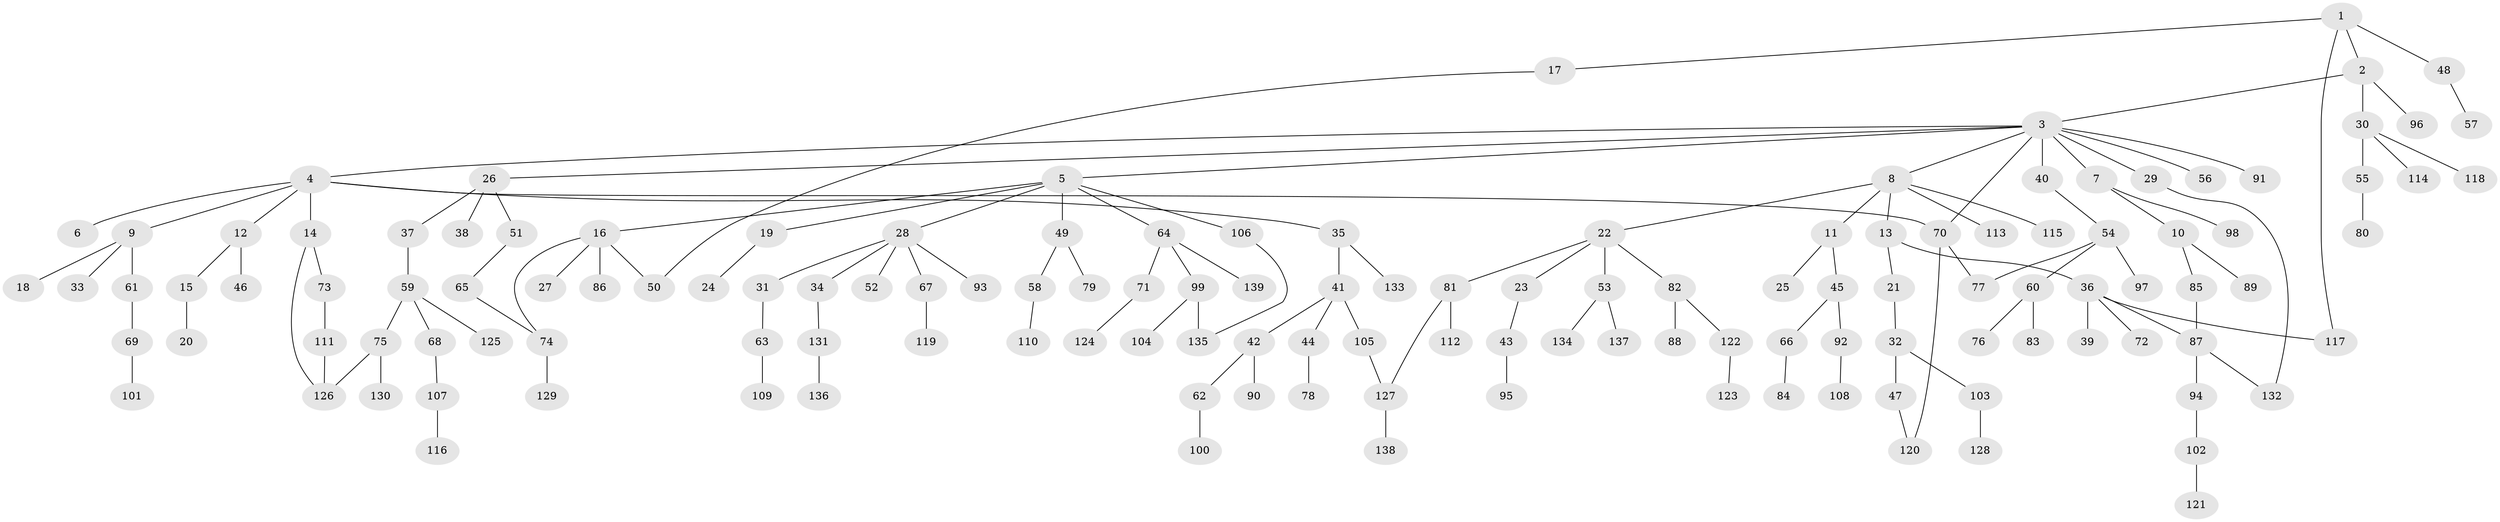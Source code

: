 // Generated by graph-tools (version 1.1) at 2025/10/02/27/25 16:10:52]
// undirected, 139 vertices, 150 edges
graph export_dot {
graph [start="1"]
  node [color=gray90,style=filled];
  1;
  2;
  3;
  4;
  5;
  6;
  7;
  8;
  9;
  10;
  11;
  12;
  13;
  14;
  15;
  16;
  17;
  18;
  19;
  20;
  21;
  22;
  23;
  24;
  25;
  26;
  27;
  28;
  29;
  30;
  31;
  32;
  33;
  34;
  35;
  36;
  37;
  38;
  39;
  40;
  41;
  42;
  43;
  44;
  45;
  46;
  47;
  48;
  49;
  50;
  51;
  52;
  53;
  54;
  55;
  56;
  57;
  58;
  59;
  60;
  61;
  62;
  63;
  64;
  65;
  66;
  67;
  68;
  69;
  70;
  71;
  72;
  73;
  74;
  75;
  76;
  77;
  78;
  79;
  80;
  81;
  82;
  83;
  84;
  85;
  86;
  87;
  88;
  89;
  90;
  91;
  92;
  93;
  94;
  95;
  96;
  97;
  98;
  99;
  100;
  101;
  102;
  103;
  104;
  105;
  106;
  107;
  108;
  109;
  110;
  111;
  112;
  113;
  114;
  115;
  116;
  117;
  118;
  119;
  120;
  121;
  122;
  123;
  124;
  125;
  126;
  127;
  128;
  129;
  130;
  131;
  132;
  133;
  134;
  135;
  136;
  137;
  138;
  139;
  1 -- 2;
  1 -- 17;
  1 -- 48;
  1 -- 117;
  2 -- 3;
  2 -- 30;
  2 -- 96;
  3 -- 4;
  3 -- 5;
  3 -- 7;
  3 -- 8;
  3 -- 26;
  3 -- 29;
  3 -- 40;
  3 -- 56;
  3 -- 91;
  3 -- 70;
  4 -- 6;
  4 -- 9;
  4 -- 12;
  4 -- 14;
  4 -- 35;
  4 -- 70;
  5 -- 16;
  5 -- 19;
  5 -- 28;
  5 -- 49;
  5 -- 64;
  5 -- 106;
  7 -- 10;
  7 -- 98;
  8 -- 11;
  8 -- 13;
  8 -- 22;
  8 -- 113;
  8 -- 115;
  9 -- 18;
  9 -- 33;
  9 -- 61;
  10 -- 85;
  10 -- 89;
  11 -- 25;
  11 -- 45;
  12 -- 15;
  12 -- 46;
  13 -- 21;
  13 -- 36;
  14 -- 73;
  14 -- 126;
  15 -- 20;
  16 -- 27;
  16 -- 74;
  16 -- 86;
  16 -- 50;
  17 -- 50;
  19 -- 24;
  21 -- 32;
  22 -- 23;
  22 -- 53;
  22 -- 81;
  22 -- 82;
  23 -- 43;
  26 -- 37;
  26 -- 38;
  26 -- 51;
  28 -- 31;
  28 -- 34;
  28 -- 52;
  28 -- 67;
  28 -- 93;
  29 -- 132;
  30 -- 55;
  30 -- 114;
  30 -- 118;
  31 -- 63;
  32 -- 47;
  32 -- 103;
  34 -- 131;
  35 -- 41;
  35 -- 133;
  36 -- 39;
  36 -- 72;
  36 -- 87;
  36 -- 117;
  37 -- 59;
  40 -- 54;
  41 -- 42;
  41 -- 44;
  41 -- 105;
  42 -- 62;
  42 -- 90;
  43 -- 95;
  44 -- 78;
  45 -- 66;
  45 -- 92;
  47 -- 120;
  48 -- 57;
  49 -- 58;
  49 -- 79;
  51 -- 65;
  53 -- 134;
  53 -- 137;
  54 -- 60;
  54 -- 97;
  54 -- 77;
  55 -- 80;
  58 -- 110;
  59 -- 68;
  59 -- 75;
  59 -- 125;
  60 -- 76;
  60 -- 83;
  61 -- 69;
  62 -- 100;
  63 -- 109;
  64 -- 71;
  64 -- 99;
  64 -- 139;
  65 -- 74;
  66 -- 84;
  67 -- 119;
  68 -- 107;
  69 -- 101;
  70 -- 77;
  70 -- 120;
  71 -- 124;
  73 -- 111;
  74 -- 129;
  75 -- 126;
  75 -- 130;
  81 -- 112;
  81 -- 127;
  82 -- 88;
  82 -- 122;
  85 -- 87;
  87 -- 94;
  87 -- 132;
  92 -- 108;
  94 -- 102;
  99 -- 104;
  99 -- 135;
  102 -- 121;
  103 -- 128;
  105 -- 127;
  106 -- 135;
  107 -- 116;
  111 -- 126;
  122 -- 123;
  127 -- 138;
  131 -- 136;
}
